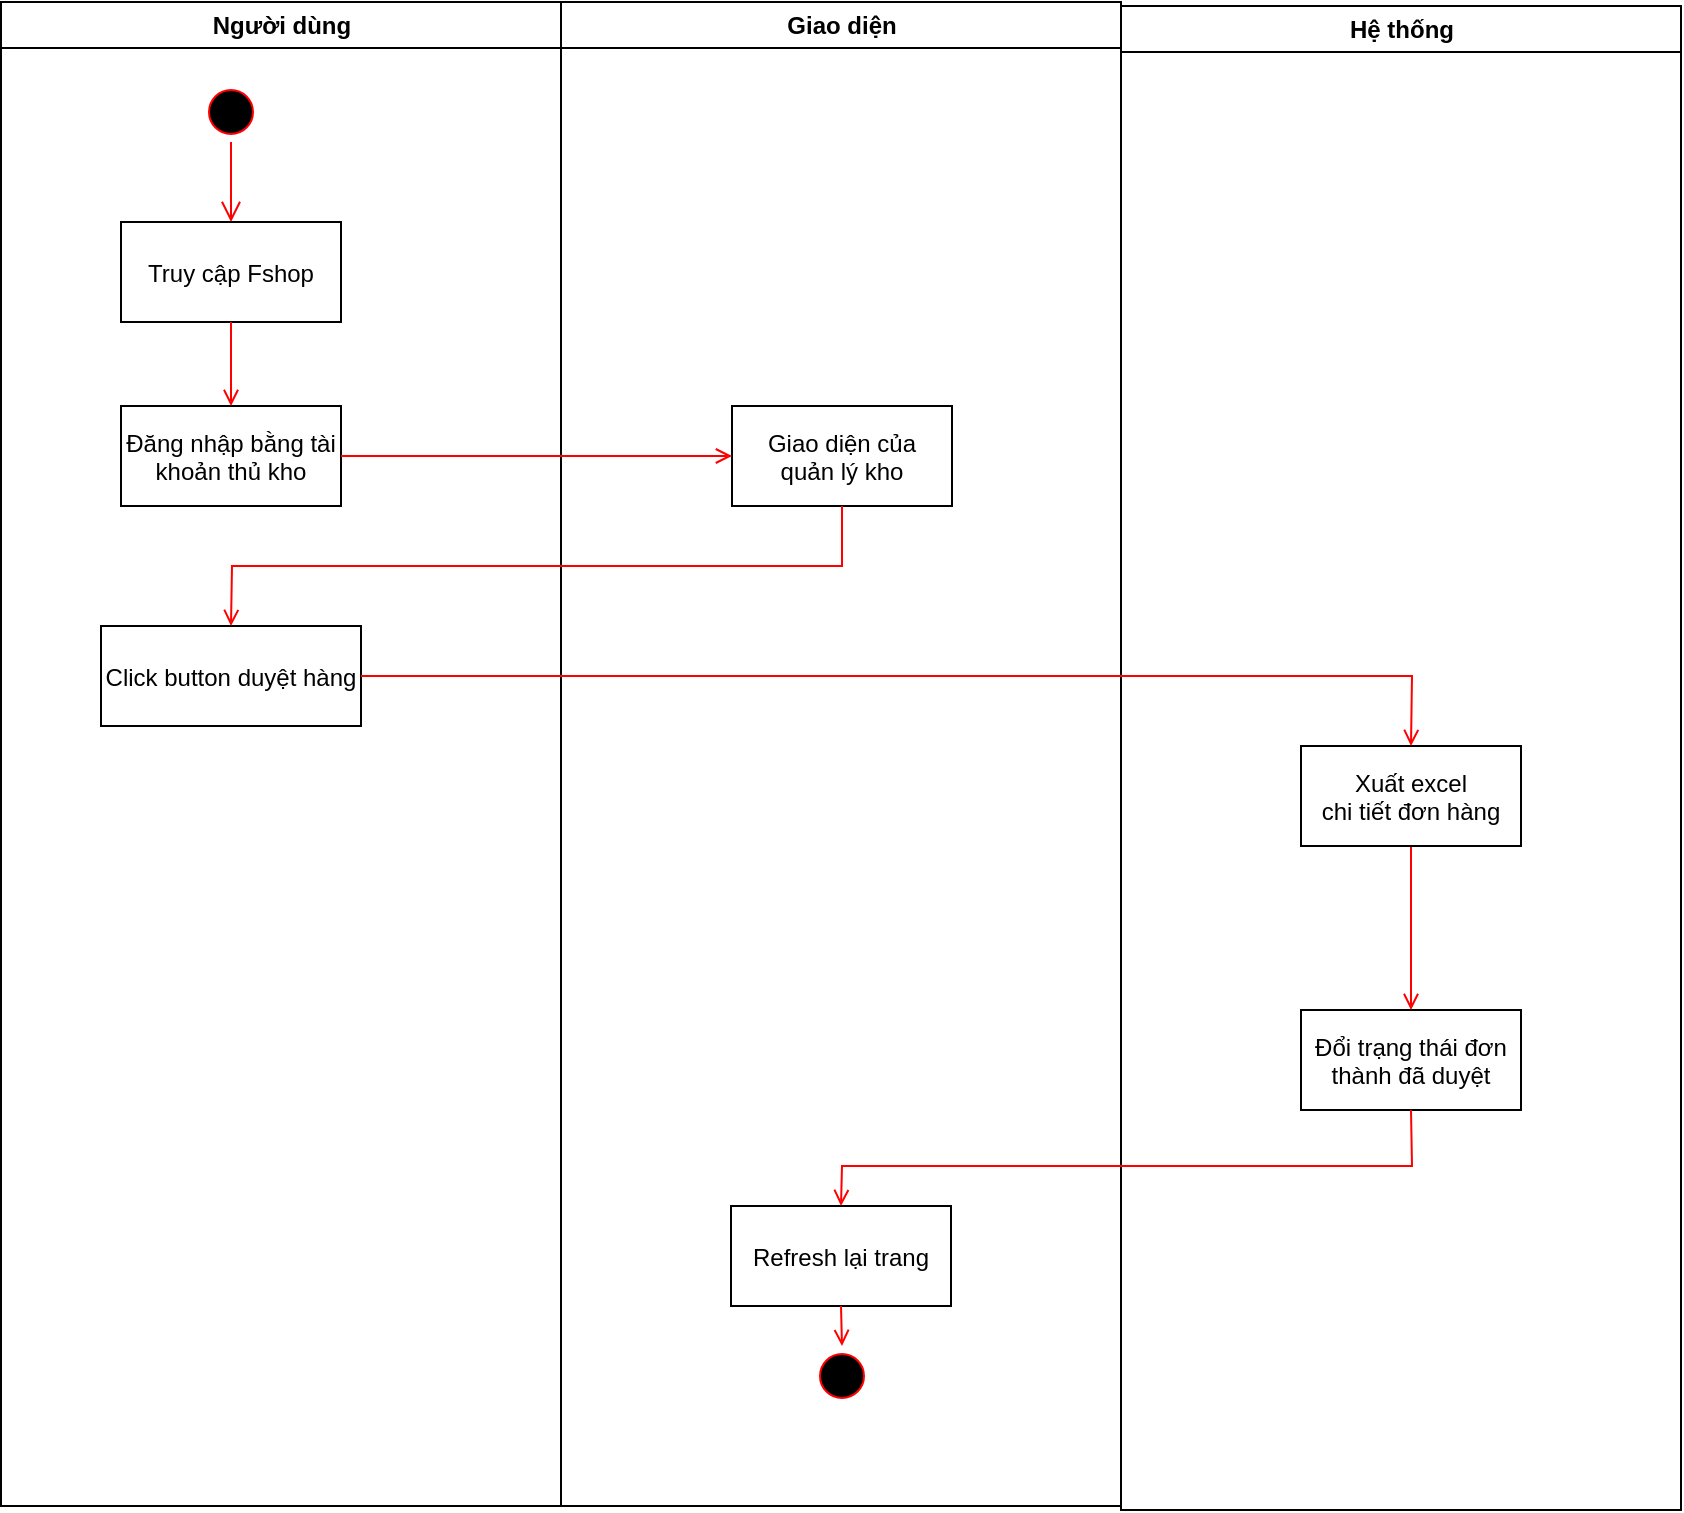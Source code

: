 <mxfile version="14.8.5" type="github">
  <diagram id="WE8mRkxJ6QYw7pnQf_lu" name="Page-1">
    <mxGraphModel dx="1360" dy="729" grid="1" gridSize="10" guides="1" tooltips="1" connect="1" arrows="1" fold="1" page="1" pageScale="1" pageWidth="827" pageHeight="1169" math="0" shadow="0">
      <root>
        <mxCell id="0" />
        <mxCell id="1" parent="0" />
        <mxCell id="6d75Q0BAorunseVZBWpx-1" value="Người dùng" style="swimlane;whiteSpace=wrap" vertex="1" parent="1">
          <mxGeometry x="164.5" y="128" width="280" height="752" as="geometry" />
        </mxCell>
        <mxCell id="6d75Q0BAorunseVZBWpx-2" value="" style="ellipse;shape=startState;fillColor=#000000;strokeColor=#ff0000;" vertex="1" parent="6d75Q0BAorunseVZBWpx-1">
          <mxGeometry x="100" y="40" width="30" height="30" as="geometry" />
        </mxCell>
        <mxCell id="6d75Q0BAorunseVZBWpx-3" value="" style="edgeStyle=elbowEdgeStyle;elbow=horizontal;verticalAlign=bottom;endArrow=open;endSize=8;strokeColor=#FF0000;endFill=1;rounded=0" edge="1" parent="6d75Q0BAorunseVZBWpx-1" source="6d75Q0BAorunseVZBWpx-2" target="6d75Q0BAorunseVZBWpx-4">
          <mxGeometry x="100" y="40" as="geometry">
            <mxPoint x="115" y="110" as="targetPoint" />
          </mxGeometry>
        </mxCell>
        <mxCell id="6d75Q0BAorunseVZBWpx-4" value="Truy cập Fshop" style="" vertex="1" parent="6d75Q0BAorunseVZBWpx-1">
          <mxGeometry x="60" y="110" width="110" height="50" as="geometry" />
        </mxCell>
        <mxCell id="6d75Q0BAorunseVZBWpx-5" value="Đăng nhập bằng tài &#xa;khoản thủ kho" style="" vertex="1" parent="6d75Q0BAorunseVZBWpx-1">
          <mxGeometry x="60" y="202" width="110" height="50" as="geometry" />
        </mxCell>
        <mxCell id="6d75Q0BAorunseVZBWpx-6" value="" style="endArrow=open;strokeColor=#FF0000;endFill=1;rounded=0" edge="1" parent="6d75Q0BAorunseVZBWpx-1" source="6d75Q0BAorunseVZBWpx-4" target="6d75Q0BAorunseVZBWpx-5">
          <mxGeometry relative="1" as="geometry" />
        </mxCell>
        <mxCell id="6d75Q0BAorunseVZBWpx-7" value="Click button duyệt hàng" style="" vertex="1" parent="6d75Q0BAorunseVZBWpx-1">
          <mxGeometry x="50" y="312" width="130" height="50" as="geometry" />
        </mxCell>
        <mxCell id="6d75Q0BAorunseVZBWpx-8" value="Giao diện" style="swimlane;whiteSpace=wrap" vertex="1" parent="1">
          <mxGeometry x="444.5" y="128" width="280" height="752" as="geometry" />
        </mxCell>
        <mxCell id="6d75Q0BAorunseVZBWpx-9" value="Giao diện của &#xa;quản lý kho" style="" vertex="1" parent="6d75Q0BAorunseVZBWpx-8">
          <mxGeometry x="85.5" y="202" width="110" height="50" as="geometry" />
        </mxCell>
        <mxCell id="6d75Q0BAorunseVZBWpx-10" value="Refresh lại trang" style="" vertex="1" parent="6d75Q0BAorunseVZBWpx-8">
          <mxGeometry x="85" y="602" width="110" height="50" as="geometry" />
        </mxCell>
        <mxCell id="6d75Q0BAorunseVZBWpx-12" value="" style="ellipse;shape=startState;fillColor=#000000;strokeColor=#ff0000;" vertex="1" parent="6d75Q0BAorunseVZBWpx-8">
          <mxGeometry x="125.5" y="672" width="30" height="30" as="geometry" />
        </mxCell>
        <mxCell id="6d75Q0BAorunseVZBWpx-13" value="" style="endArrow=open;strokeColor=#FF0000;endFill=1;rounded=0;exitX=0.5;exitY=1;exitDx=0;exitDy=0;entryX=0.5;entryY=0;entryDx=0;entryDy=0;" edge="1" parent="6d75Q0BAorunseVZBWpx-8" source="6d75Q0BAorunseVZBWpx-10" target="6d75Q0BAorunseVZBWpx-12">
          <mxGeometry relative="1" as="geometry">
            <mxPoint x="135.5" y="572" as="sourcePoint" />
            <mxPoint x="135.5" y="614" as="targetPoint" />
          </mxGeometry>
        </mxCell>
        <mxCell id="6d75Q0BAorunseVZBWpx-14" value="Hệ thống" style="swimlane;whiteSpace=wrap" vertex="1" parent="1">
          <mxGeometry x="724.5" y="130" width="280" height="752" as="geometry" />
        </mxCell>
        <mxCell id="6d75Q0BAorunseVZBWpx-16" value="Đổi trạng thái đơn&#xa;thành đã duyệt" style="" vertex="1" parent="6d75Q0BAorunseVZBWpx-14">
          <mxGeometry x="90" y="502" width="110" height="50" as="geometry" />
        </mxCell>
        <mxCell id="6d75Q0BAorunseVZBWpx-17" value="" style="endArrow=open;strokeColor=#FF0000;endFill=1;rounded=0;exitX=0.5;exitY=1;exitDx=0;exitDy=0;entryX=0.5;entryY=0;entryDx=0;entryDy=0;" edge="1" parent="6d75Q0BAorunseVZBWpx-14" source="6d75Q0BAorunseVZBWpx-26" target="6d75Q0BAorunseVZBWpx-16">
          <mxGeometry relative="1" as="geometry">
            <mxPoint x="145" y="432" as="sourcePoint" />
            <mxPoint x="146.5" y="542" as="targetPoint" />
          </mxGeometry>
        </mxCell>
        <mxCell id="6d75Q0BAorunseVZBWpx-26" value="Xuất excel &#xa;chi tiết đơn hàng" style="" vertex="1" parent="6d75Q0BAorunseVZBWpx-14">
          <mxGeometry x="90" y="370" width="110" height="50" as="geometry" />
        </mxCell>
        <mxCell id="6d75Q0BAorunseVZBWpx-18" value="" style="endArrow=open;strokeColor=#FF0000;endFill=1;rounded=0;entryX=0;entryY=0.5;entryDx=0;entryDy=0;exitX=1;exitY=0.5;exitDx=0;exitDy=0;" edge="1" parent="1" source="6d75Q0BAorunseVZBWpx-5" target="6d75Q0BAorunseVZBWpx-9">
          <mxGeometry relative="1" as="geometry">
            <mxPoint x="334.5" y="478" as="sourcePoint" />
            <mxPoint x="464.5" y="478" as="targetPoint" />
          </mxGeometry>
        </mxCell>
        <mxCell id="6d75Q0BAorunseVZBWpx-19" value="" style="endArrow=open;strokeColor=#FF0000;endFill=1;rounded=0;exitX=0.5;exitY=1;exitDx=0;exitDy=0;entryX=0.5;entryY=0;entryDx=0;entryDy=0;" edge="1" parent="1" source="6d75Q0BAorunseVZBWpx-9" target="6d75Q0BAorunseVZBWpx-7">
          <mxGeometry relative="1" as="geometry">
            <mxPoint x="590" y="400" as="sourcePoint" />
            <mxPoint x="250" y="440" as="targetPoint" />
            <Array as="points">
              <mxPoint x="585" y="410" />
              <mxPoint x="280" y="410" />
            </Array>
          </mxGeometry>
        </mxCell>
        <mxCell id="6d75Q0BAorunseVZBWpx-20" value="" style="endArrow=open;strokeColor=#FF0000;endFill=1;rounded=0;exitX=1;exitY=0.5;exitDx=0;exitDy=0;entryX=0.5;entryY=0;entryDx=0;entryDy=0;" edge="1" parent="1" source="6d75Q0BAorunseVZBWpx-7" target="6d75Q0BAorunseVZBWpx-26">
          <mxGeometry relative="1" as="geometry">
            <mxPoint x="344.5" y="365" as="sourcePoint" />
            <mxPoint x="869.5" y="480" as="targetPoint" />
            <Array as="points">
              <mxPoint x="870" y="465" />
            </Array>
          </mxGeometry>
        </mxCell>
        <mxCell id="6d75Q0BAorunseVZBWpx-24" value="" style="endArrow=open;strokeColor=#FF0000;endFill=1;rounded=0;entryX=0.5;entryY=0;entryDx=0;entryDy=0;exitX=0.5;exitY=1;exitDx=0;exitDy=0;" edge="1" parent="1" source="6d75Q0BAorunseVZBWpx-16" target="6d75Q0BAorunseVZBWpx-10">
          <mxGeometry relative="1" as="geometry">
            <mxPoint x="880" y="730" as="sourcePoint" />
            <mxPoint x="584.5" y="630" as="targetPoint" />
            <Array as="points">
              <mxPoint x="870" y="710" />
              <mxPoint x="585" y="710" />
            </Array>
          </mxGeometry>
        </mxCell>
      </root>
    </mxGraphModel>
  </diagram>
</mxfile>
